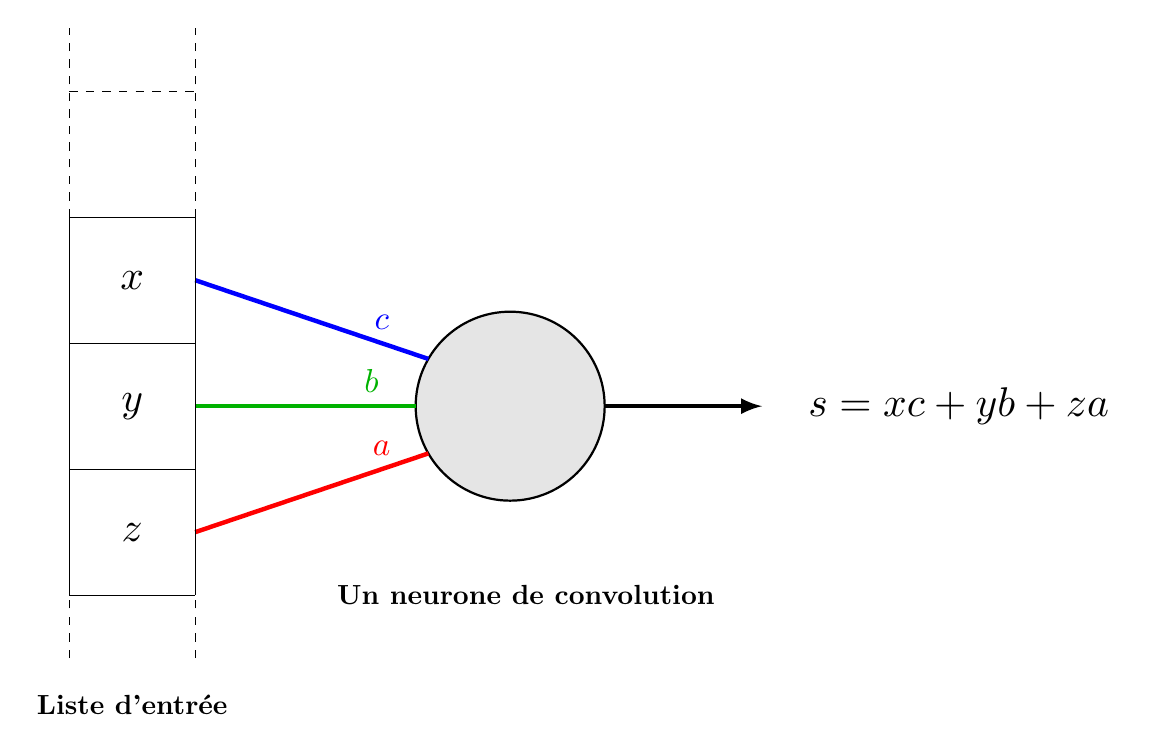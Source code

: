\begin{tikzpicture}[scale=0.4]

\draw[thick,fill=black!10] (0,0) circle (3);
\draw[ultra thick,blue]  (150:3) -- (-10,4)node[pos=0.2,above,scale=1.2]{$c$} ;% node[left]{$x$};
\draw[ultra thick,green!70!black]  (180:3) -- (-10,0)node[pos=0.2,above,scale=1.2]{$b$}; % node[left]{$y$};
\draw[ultra thick,red]  (210:3) -- (-10,-4)node[pos=0.2,above,scale=1.2]{$a$} ; %node[left]{$z$};
\draw[->,>=latex,ultra thick] (0:3) --  (8,0);
% \node[below right] at (-15:3) {$\phi$};

   \draw[dashed,xshift=-14cm,yshift=-6cm,scale=4] (0,3) grid ++(1,1.5);
   \draw[dashed,xshift=-14cm,yshift=-6cm,scale=4] (0,0) grid ++(1,-0.5);

   \draw[xshift=-14cm,yshift=-6cm,scale=4] (0,0) grid ++(1,3);

  \node[scale=1.5] at (-12,4){$x$};
  \node[scale=1.5]  at (-12,0){$y$};
  \node[scale=1.5]  at (-12,-4){$z$};
  \node[scale=1.5,right]  at (9,0){$s=xc+yb+za$};

  \node at (-12,-9.5){\bf Liste d'entrée};
  \node at (0.5,-6){\bf Un neurone de convolution};
\end{tikzpicture}  